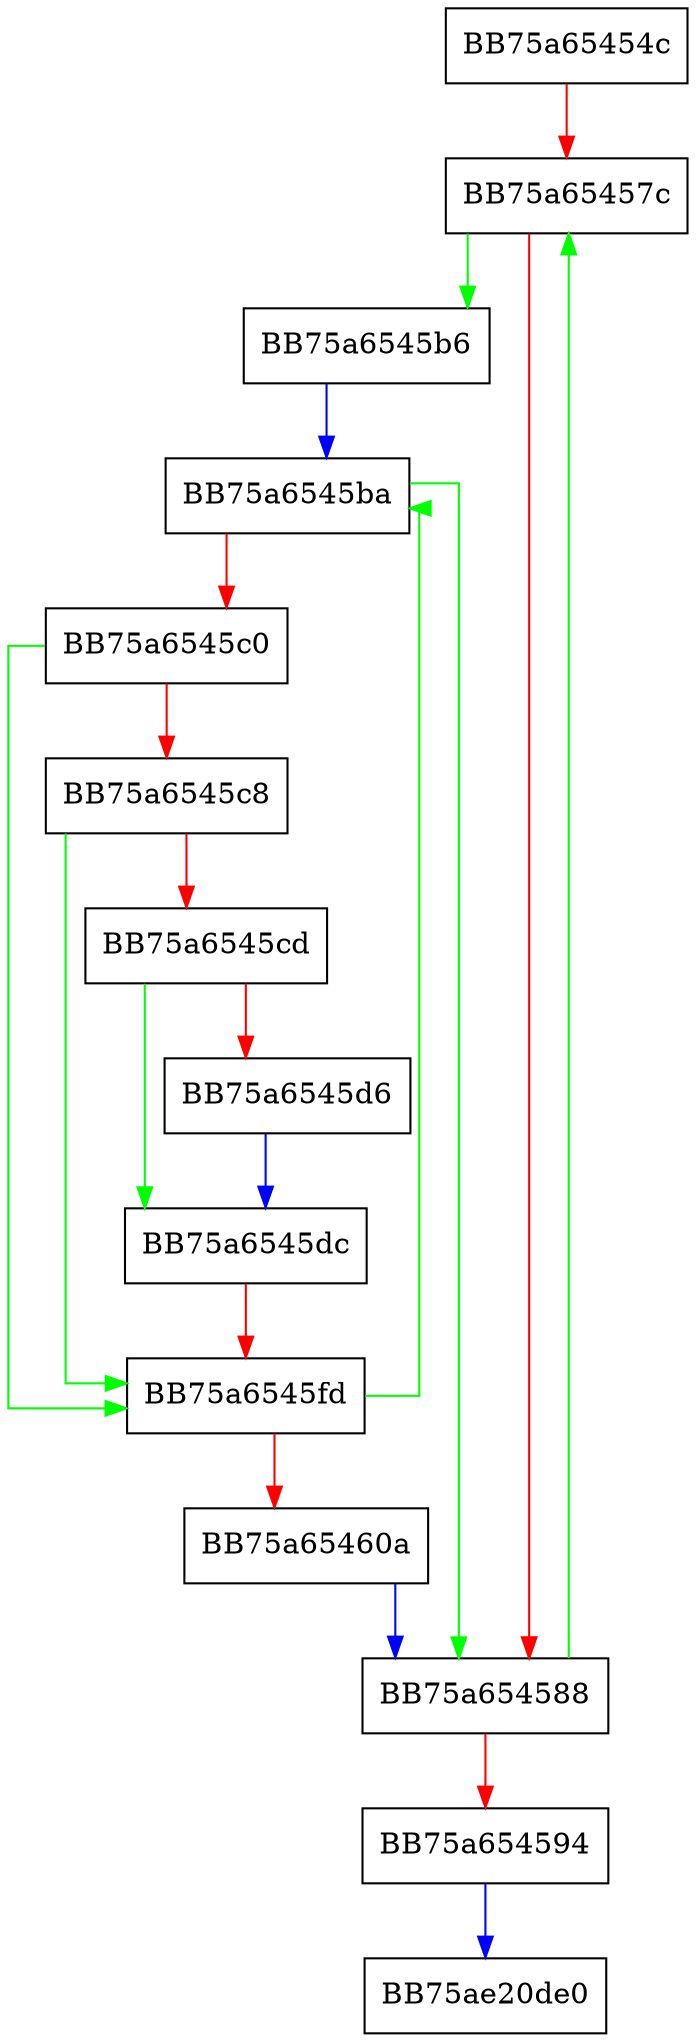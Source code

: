 digraph _Cnd_do_broadcast_at_thread_exit {
  node [shape="box"];
  graph [splines=ortho];
  BB75a65454c -> BB75a65457c [color="red"];
  BB75a65457c -> BB75a6545b6 [color="green"];
  BB75a65457c -> BB75a654588 [color="red"];
  BB75a654588 -> BB75a65457c [color="green"];
  BB75a654588 -> BB75a654594 [color="red"];
  BB75a654594 -> BB75ae20de0 [color="blue"];
  BB75a6545b6 -> BB75a6545ba [color="blue"];
  BB75a6545ba -> BB75a654588 [color="green"];
  BB75a6545ba -> BB75a6545c0 [color="red"];
  BB75a6545c0 -> BB75a6545fd [color="green"];
  BB75a6545c0 -> BB75a6545c8 [color="red"];
  BB75a6545c8 -> BB75a6545fd [color="green"];
  BB75a6545c8 -> BB75a6545cd [color="red"];
  BB75a6545cd -> BB75a6545dc [color="green"];
  BB75a6545cd -> BB75a6545d6 [color="red"];
  BB75a6545d6 -> BB75a6545dc [color="blue"];
  BB75a6545dc -> BB75a6545fd [color="red"];
  BB75a6545fd -> BB75a6545ba [color="green"];
  BB75a6545fd -> BB75a65460a [color="red"];
  BB75a65460a -> BB75a654588 [color="blue"];
}
